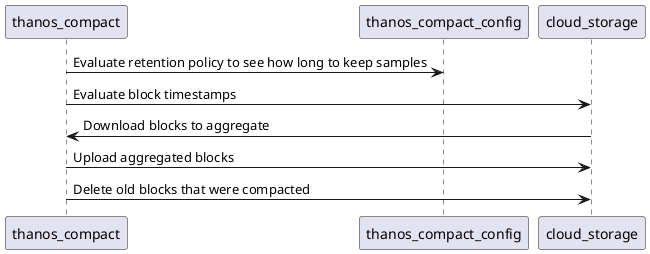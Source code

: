 @startuml compact
thanos_compact -> thanos_compact_config: Evaluate retention policy to see how long to keep samples
thanos_compact -> cloud_storage: Evaluate block timestamps
cloud_storage -> thanos_compact: Download blocks to aggregate
thanos_compact -> cloud_storage: Upload aggregated blocks
thanos_compact -> cloud_storage: Delete old blocks that were compacted
@enduml